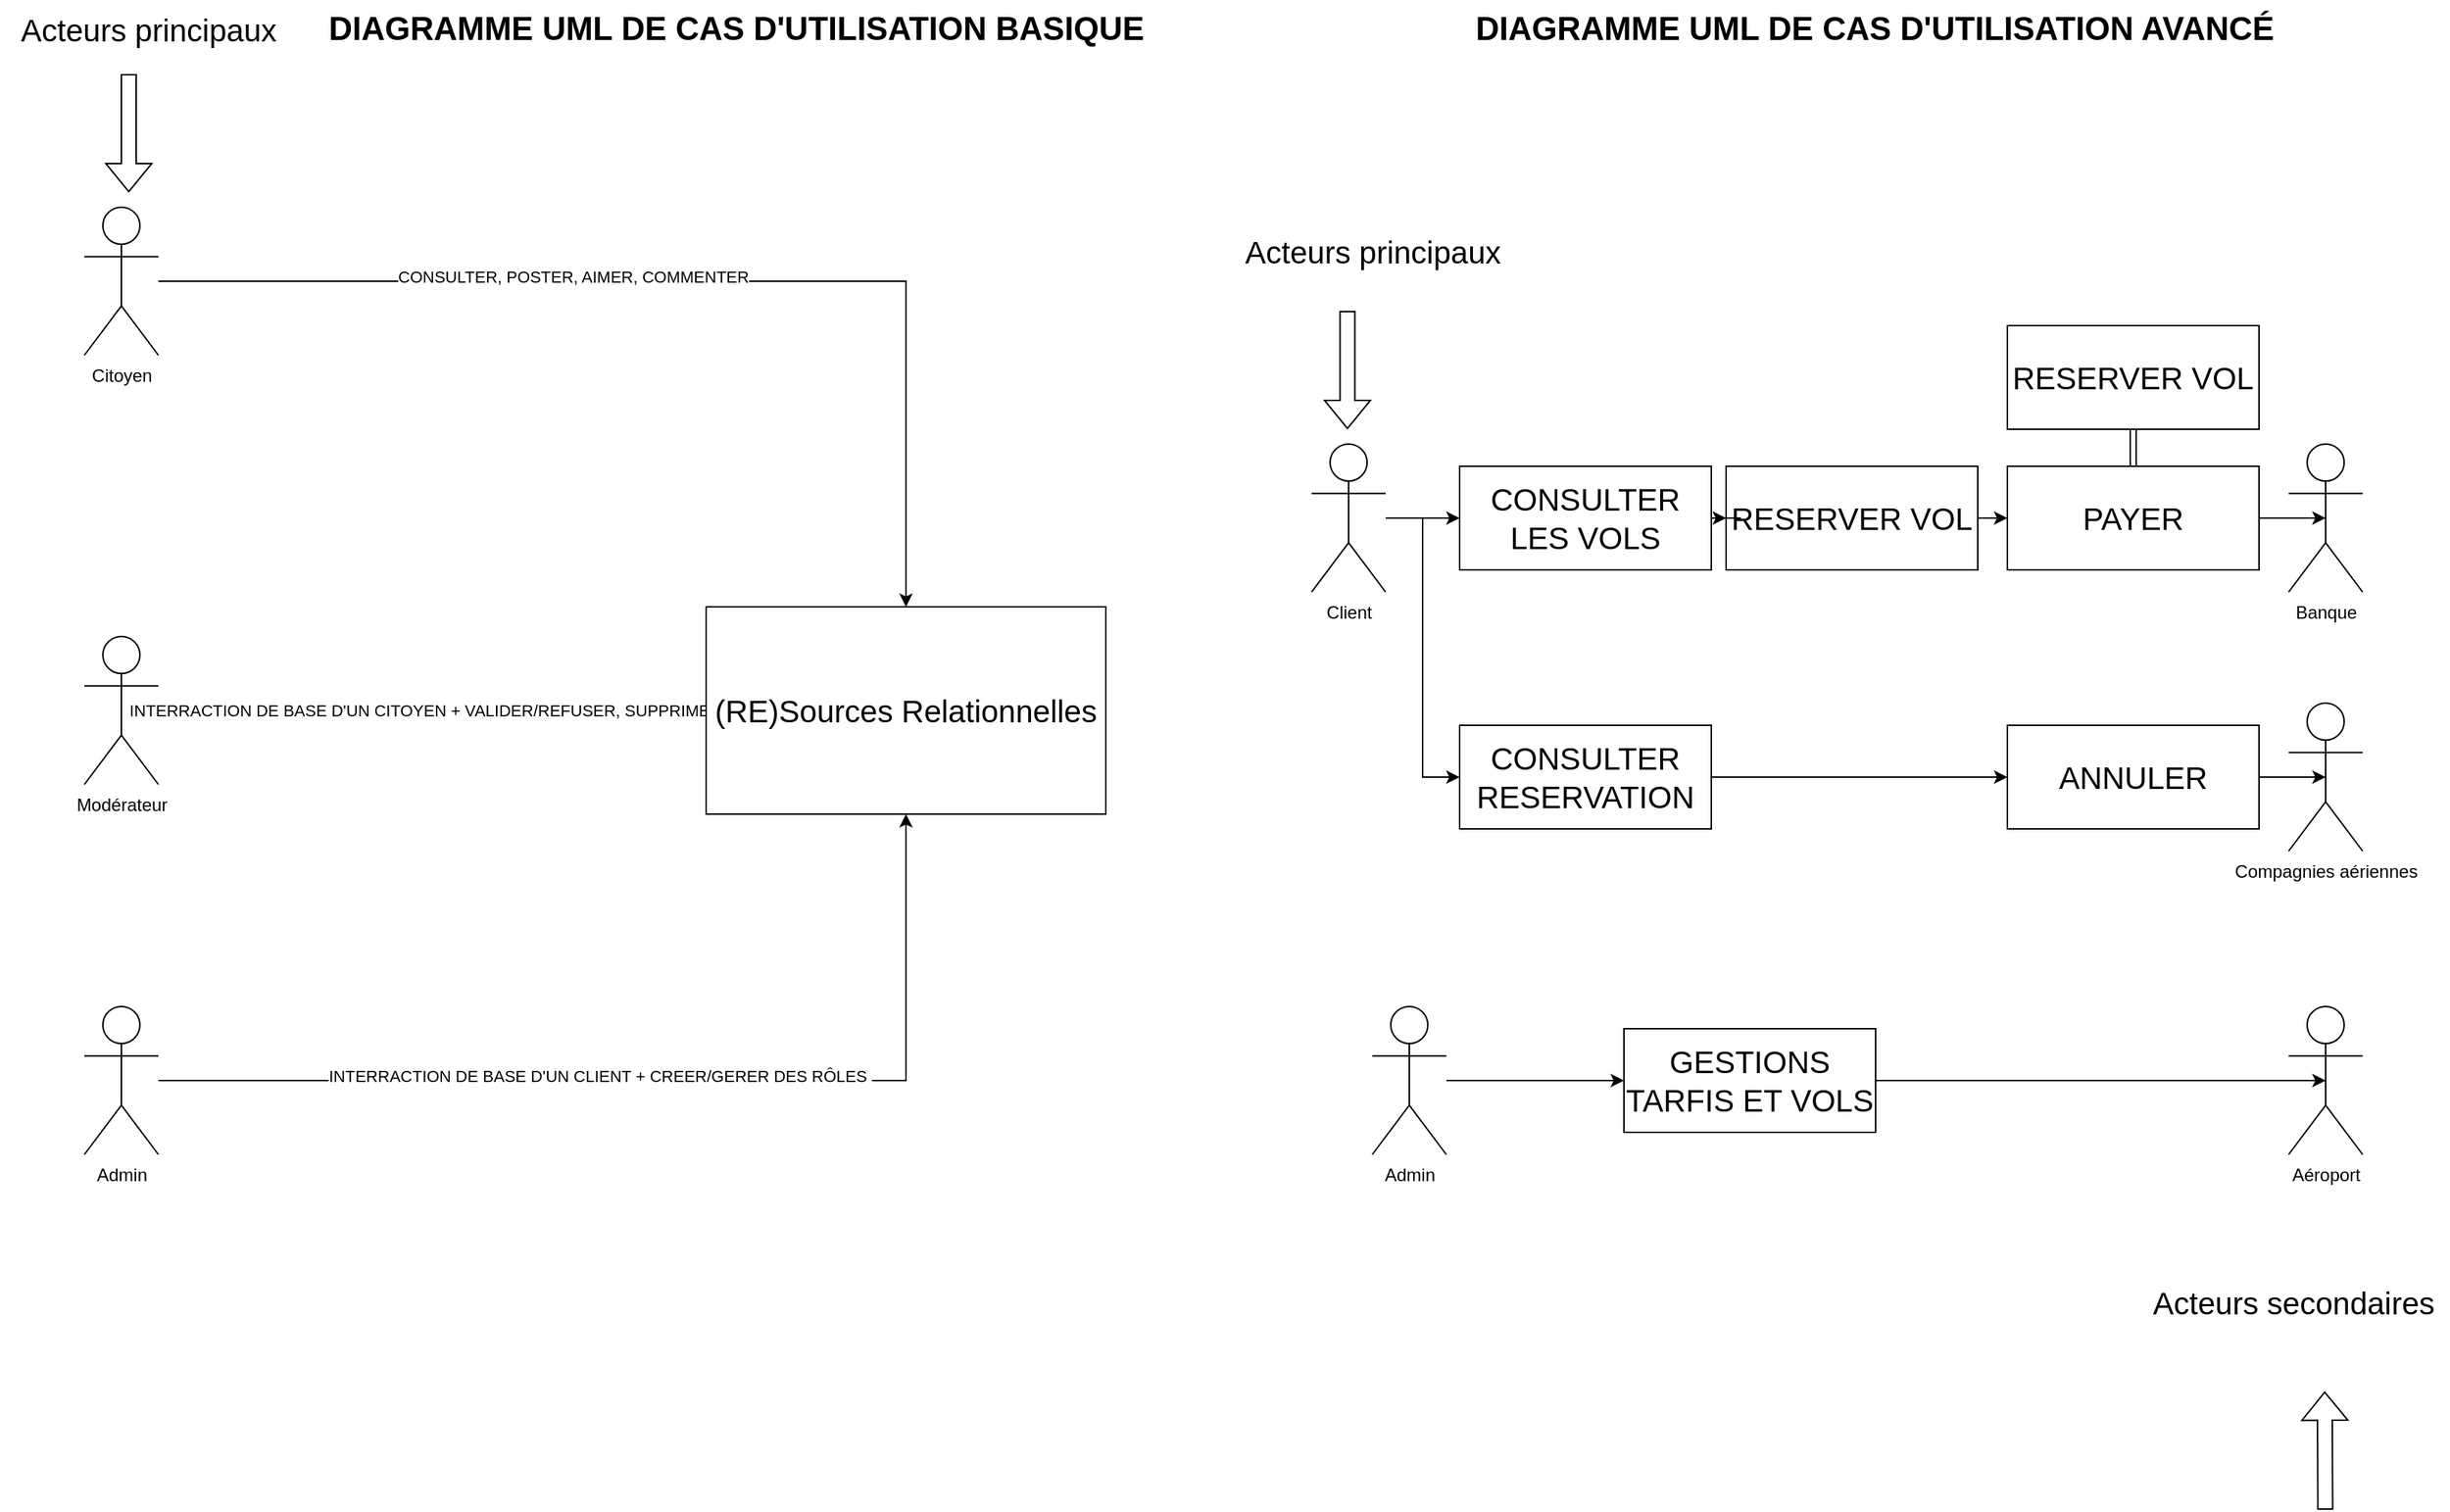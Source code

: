 <mxfile version="24.8.6">
  <diagram name="Page-1" id="zoRyePCLWCkBZ6lvj27e">
    <mxGraphModel dx="2295" dy="894" grid="1" gridSize="10" guides="1" tooltips="1" connect="1" arrows="1" fold="1" page="1" pageScale="1" pageWidth="827" pageHeight="1169" math="0" shadow="0">
      <root>
        <mxCell id="0" />
        <mxCell id="1" parent="0" />
        <mxCell id="dtdurNBQ_DAi3Z7kSiJ7-11" style="edgeStyle=orthogonalEdgeStyle;rounded=0;orthogonalLoop=1;jettySize=auto;html=1;" parent="1" source="dtdurNBQ_DAi3Z7kSiJ7-1" target="dtdurNBQ_DAi3Z7kSiJ7-8" edge="1">
          <mxGeometry relative="1" as="geometry" />
        </mxCell>
        <mxCell id="dtdurNBQ_DAi3Z7kSiJ7-12" value="INTERRACTION DE BASE D&#39;UN CITOYEN + VALIDER/REFUSER, SUPPRIMER" style="edgeLabel;html=1;align=center;verticalAlign=middle;resizable=0;points=[];" parent="dtdurNBQ_DAi3Z7kSiJ7-11" vertex="1" connectable="0">
          <mxGeometry x="0.221" y="3" relative="1" as="geometry">
            <mxPoint x="-46" y="3" as="offset" />
          </mxGeometry>
        </mxCell>
        <mxCell id="dtdurNBQ_DAi3Z7kSiJ7-1" value="Modérateur" style="shape=umlActor;verticalLabelPosition=bottom;verticalAlign=top;html=1;" parent="1" vertex="1">
          <mxGeometry x="-770" y="450" width="50" height="100" as="geometry" />
        </mxCell>
        <mxCell id="dtdurNBQ_DAi3Z7kSiJ7-9" style="edgeStyle=orthogonalEdgeStyle;rounded=0;orthogonalLoop=1;jettySize=auto;html=1;" parent="1" source="dtdurNBQ_DAi3Z7kSiJ7-3" target="dtdurNBQ_DAi3Z7kSiJ7-8" edge="1">
          <mxGeometry relative="1" as="geometry" />
        </mxCell>
        <mxCell id="dtdurNBQ_DAi3Z7kSiJ7-10" value="CONSULTER, POSTER, AIMER, COMMENTER" style="edgeLabel;html=1;align=center;verticalAlign=middle;resizable=0;points=[];" parent="dtdurNBQ_DAi3Z7kSiJ7-9" vertex="1" connectable="0">
          <mxGeometry x="-0.227" y="3" relative="1" as="geometry">
            <mxPoint as="offset" />
          </mxGeometry>
        </mxCell>
        <mxCell id="dtdurNBQ_DAi3Z7kSiJ7-3" value="Citoyen" style="shape=umlActor;verticalLabelPosition=bottom;verticalAlign=top;html=1;" parent="1" vertex="1">
          <mxGeometry x="-770" y="160" width="50" height="100" as="geometry" />
        </mxCell>
        <mxCell id="dtdurNBQ_DAi3Z7kSiJ7-13" style="edgeStyle=orthogonalEdgeStyle;rounded=0;orthogonalLoop=1;jettySize=auto;html=1;entryX=0.5;entryY=1;entryDx=0;entryDy=0;" parent="1" source="dtdurNBQ_DAi3Z7kSiJ7-6" target="dtdurNBQ_DAi3Z7kSiJ7-8" edge="1">
          <mxGeometry relative="1" as="geometry" />
        </mxCell>
        <mxCell id="dtdurNBQ_DAi3Z7kSiJ7-14" value="INTERRACTION DE BASE D&#39;UN CLIENT + CREER/GERER DES RÔLES&amp;nbsp;" style="edgeLabel;html=1;align=center;verticalAlign=middle;resizable=0;points=[];" parent="dtdurNBQ_DAi3Z7kSiJ7-13" vertex="1" connectable="0">
          <mxGeometry x="-0.131" y="3" relative="1" as="geometry">
            <mxPoint as="offset" />
          </mxGeometry>
        </mxCell>
        <mxCell id="dtdurNBQ_DAi3Z7kSiJ7-6" value="Admin" style="shape=umlActor;verticalLabelPosition=bottom;verticalAlign=top;html=1;" parent="1" vertex="1">
          <mxGeometry x="-770" y="700" width="50" height="100" as="geometry" />
        </mxCell>
        <mxCell id="dtdurNBQ_DAi3Z7kSiJ7-8" value="&lt;font style=&quot;font-size: 21px;&quot;&gt;(RE)Sources Relationnelles&lt;/font&gt;" style="html=1;whiteSpace=wrap;" parent="1" vertex="1">
          <mxGeometry x="-350" y="430" width="270" height="140" as="geometry" />
        </mxCell>
        <mxCell id="NL56TAjv4K6ai3-FwbVn-5" value="&lt;font style=&quot;font-size: 21px;&quot;&gt;Acteurs principaux&lt;/font&gt;" style="text;html=1;align=center;verticalAlign=middle;resizable=0;points=[];autosize=1;strokeColor=none;fillColor=none;" parent="1" vertex="1">
          <mxGeometry x="-827" y="20" width="200" height="40" as="geometry" />
        </mxCell>
        <mxCell id="NL56TAjv4K6ai3-FwbVn-6" value="" style="shape=flexArrow;endArrow=classic;html=1;rounded=0;" parent="1" edge="1">
          <mxGeometry width="50" height="50" relative="1" as="geometry">
            <mxPoint x="-740" y="70" as="sourcePoint" />
            <mxPoint x="-740" y="150" as="targetPoint" />
          </mxGeometry>
        </mxCell>
        <mxCell id="NL56TAjv4K6ai3-FwbVn-7" value="&lt;font style=&quot;font-size: 22px;&quot;&gt;&lt;b&gt;DIAGRAMME UML DE CAS D&#39;UTILISATION BASIQUE&lt;/b&gt;&lt;/font&gt;" style="text;html=1;align=center;verticalAlign=middle;resizable=0;points=[];autosize=1;strokeColor=none;fillColor=none;" parent="1" vertex="1">
          <mxGeometry x="-615" y="20" width="570" height="40" as="geometry" />
        </mxCell>
        <mxCell id="NL56TAjv4K6ai3-FwbVn-32" style="edgeStyle=orthogonalEdgeStyle;rounded=0;orthogonalLoop=1;jettySize=auto;html=1;" parent="1" source="NL56TAjv4K6ai3-FwbVn-17" target="NL56TAjv4K6ai3-FwbVn-31" edge="1">
          <mxGeometry relative="1" as="geometry" />
        </mxCell>
        <mxCell id="NL56TAjv4K6ai3-FwbVn-55" style="edgeStyle=orthogonalEdgeStyle;rounded=0;orthogonalLoop=1;jettySize=auto;html=1;entryX=0;entryY=0.5;entryDx=0;entryDy=0;" parent="1" source="NL56TAjv4K6ai3-FwbVn-17" target="NL56TAjv4K6ai3-FwbVn-54" edge="1">
          <mxGeometry relative="1" as="geometry" />
        </mxCell>
        <mxCell id="NL56TAjv4K6ai3-FwbVn-17" value="Client" style="shape=umlActor;verticalLabelPosition=bottom;verticalAlign=top;html=1;" parent="1" vertex="1">
          <mxGeometry x="59" y="320" width="50" height="100" as="geometry" />
        </mxCell>
        <mxCell id="NL56TAjv4K6ai3-FwbVn-47" style="edgeStyle=orthogonalEdgeStyle;rounded=0;orthogonalLoop=1;jettySize=auto;html=1;entryX=0;entryY=0.5;entryDx=0;entryDy=0;" parent="1" source="NL56TAjv4K6ai3-FwbVn-20" target="NL56TAjv4K6ai3-FwbVn-46" edge="1">
          <mxGeometry relative="1" as="geometry" />
        </mxCell>
        <mxCell id="NL56TAjv4K6ai3-FwbVn-20" value="Admin" style="shape=umlActor;verticalLabelPosition=bottom;verticalAlign=top;html=1;" parent="1" vertex="1">
          <mxGeometry x="100" y="700" width="50" height="100" as="geometry" />
        </mxCell>
        <mxCell id="NL56TAjv4K6ai3-FwbVn-22" value="Banque" style="shape=umlActor;verticalLabelPosition=bottom;verticalAlign=top;html=1;" parent="1" vertex="1">
          <mxGeometry x="719" y="320" width="50" height="100" as="geometry" />
        </mxCell>
        <mxCell id="NL56TAjv4K6ai3-FwbVn-23" value="Aéroport" style="shape=umlActor;verticalLabelPosition=bottom;verticalAlign=top;html=1;" parent="1" vertex="1">
          <mxGeometry x="719" y="700" width="50" height="100" as="geometry" />
        </mxCell>
        <mxCell id="NL56TAjv4K6ai3-FwbVn-24" value="Compagnies aériennes" style="shape=umlActor;verticalLabelPosition=bottom;verticalAlign=top;html=1;" parent="1" vertex="1">
          <mxGeometry x="719" y="495" width="50" height="100" as="geometry" />
        </mxCell>
        <mxCell id="NL56TAjv4K6ai3-FwbVn-26" value="&lt;font style=&quot;font-size: 21px;&quot;&gt;Acteurs principaux&lt;/font&gt;" style="text;html=1;align=center;verticalAlign=middle;resizable=0;points=[];autosize=1;strokeColor=none;fillColor=none;" parent="1" vertex="1">
          <mxGeometry y="170" width="200" height="40" as="geometry" />
        </mxCell>
        <mxCell id="NL56TAjv4K6ai3-FwbVn-27" value="" style="shape=flexArrow;endArrow=classic;html=1;rounded=0;" parent="1" edge="1">
          <mxGeometry width="50" height="50" relative="1" as="geometry">
            <mxPoint x="83.23" y="230" as="sourcePoint" />
            <mxPoint x="83.23" y="310" as="targetPoint" />
          </mxGeometry>
        </mxCell>
        <mxCell id="NL56TAjv4K6ai3-FwbVn-28" value="&lt;font style=&quot;font-size: 22px;&quot;&gt;&lt;b&gt;DIAGRAMME UML DE CAS D&#39;UTILISATION AVANCÉ&lt;/b&gt;&lt;/font&gt;" style="text;html=1;align=center;verticalAlign=middle;resizable=0;points=[];autosize=1;strokeColor=none;fillColor=none;" parent="1" vertex="1">
          <mxGeometry x="159" y="20" width="560" height="40" as="geometry" />
        </mxCell>
        <mxCell id="NL56TAjv4K6ai3-FwbVn-38" style="edgeStyle=orthogonalEdgeStyle;rounded=0;orthogonalLoop=1;jettySize=auto;html=1;" parent="1" source="NL56TAjv4K6ai3-FwbVn-29" target="NL56TAjv4K6ai3-FwbVn-36" edge="1">
          <mxGeometry relative="1" as="geometry" />
        </mxCell>
        <mxCell id="NL56TAjv4K6ai3-FwbVn-29" value="&lt;span style=&quot;font-size: 21px;&quot;&gt;RESERVER VOL&lt;/span&gt;" style="html=1;whiteSpace=wrap;" parent="1" vertex="1">
          <mxGeometry x="339" y="335" width="170" height="70" as="geometry" />
        </mxCell>
        <mxCell id="NL56TAjv4K6ai3-FwbVn-33" style="edgeStyle=orthogonalEdgeStyle;rounded=0;orthogonalLoop=1;jettySize=auto;html=1;entryX=0;entryY=0.5;entryDx=0;entryDy=0;" parent="1" source="NL56TAjv4K6ai3-FwbVn-31" target="NL56TAjv4K6ai3-FwbVn-29" edge="1">
          <mxGeometry relative="1" as="geometry" />
        </mxCell>
        <mxCell id="NL56TAjv4K6ai3-FwbVn-31" value="&lt;span style=&quot;font-size: 21px;&quot;&gt;CONSULTER LES VOLS&lt;/span&gt;" style="html=1;whiteSpace=wrap;" parent="1" vertex="1">
          <mxGeometry x="159" y="335" width="170" height="70" as="geometry" />
        </mxCell>
        <mxCell id="NL56TAjv4K6ai3-FwbVn-45" style="edgeStyle=orthogonalEdgeStyle;rounded=0;orthogonalLoop=1;jettySize=auto;html=1;exitX=0.5;exitY=0;exitDx=0;exitDy=0;shape=link;" parent="1" source="NL56TAjv4K6ai3-FwbVn-36" target="NL56TAjv4K6ai3-FwbVn-44" edge="1">
          <mxGeometry relative="1" as="geometry" />
        </mxCell>
        <mxCell id="NL56TAjv4K6ai3-FwbVn-36" value="&lt;span style=&quot;font-size: 21px;&quot;&gt;PAYER&lt;/span&gt;" style="html=1;whiteSpace=wrap;" parent="1" vertex="1">
          <mxGeometry x="529" y="335" width="170" height="70" as="geometry" />
        </mxCell>
        <mxCell id="NL56TAjv4K6ai3-FwbVn-40" style="edgeStyle=orthogonalEdgeStyle;rounded=0;orthogonalLoop=1;jettySize=auto;html=1;exitX=1;exitY=0.5;exitDx=0;exitDy=0;entryX=0.5;entryY=0.5;entryDx=0;entryDy=0;entryPerimeter=0;" parent="1" source="NL56TAjv4K6ai3-FwbVn-36" target="NL56TAjv4K6ai3-FwbVn-22" edge="1">
          <mxGeometry relative="1" as="geometry" />
        </mxCell>
        <mxCell id="NL56TAjv4K6ai3-FwbVn-44" value="&lt;span style=&quot;font-size: 21px;&quot;&gt;RESERVER VOL&lt;/span&gt;" style="html=1;whiteSpace=wrap;" parent="1" vertex="1">
          <mxGeometry x="529" y="240" width="170" height="70" as="geometry" />
        </mxCell>
        <mxCell id="NL56TAjv4K6ai3-FwbVn-46" value="&lt;span style=&quot;font-size: 21px;&quot;&gt;GESTIONS TARFIS ET VOLS&lt;/span&gt;" style="html=1;whiteSpace=wrap;" parent="1" vertex="1">
          <mxGeometry x="270" y="715" width="170" height="70" as="geometry" />
        </mxCell>
        <mxCell id="NL56TAjv4K6ai3-FwbVn-48" style="edgeStyle=orthogonalEdgeStyle;rounded=0;orthogonalLoop=1;jettySize=auto;html=1;entryX=0.5;entryY=0.5;entryDx=0;entryDy=0;entryPerimeter=0;" parent="1" source="NL56TAjv4K6ai3-FwbVn-46" target="NL56TAjv4K6ai3-FwbVn-23" edge="1">
          <mxGeometry relative="1" as="geometry" />
        </mxCell>
        <mxCell id="NL56TAjv4K6ai3-FwbVn-49" value="&lt;font style=&quot;font-size: 21px;&quot;&gt;Acteurs secondaires&lt;/font&gt;" style="text;html=1;align=center;verticalAlign=middle;resizable=0;points=[];autosize=1;strokeColor=none;fillColor=none;" parent="1" vertex="1">
          <mxGeometry x="617" y="880" width="210" height="40" as="geometry" />
        </mxCell>
        <mxCell id="NL56TAjv4K6ai3-FwbVn-51" value="" style="shape=flexArrow;endArrow=classic;html=1;rounded=0;" parent="1" edge="1">
          <mxGeometry width="50" height="50" relative="1" as="geometry">
            <mxPoint x="743.76" y="1040" as="sourcePoint" />
            <mxPoint x="743.38" y="960" as="targetPoint" />
          </mxGeometry>
        </mxCell>
        <mxCell id="NL56TAjv4K6ai3-FwbVn-52" value="&lt;span style=&quot;font-size: 21px;&quot;&gt;ANNULER&lt;/span&gt;" style="html=1;whiteSpace=wrap;" parent="1" vertex="1">
          <mxGeometry x="529" y="510" width="170" height="70" as="geometry" />
        </mxCell>
        <mxCell id="NL56TAjv4K6ai3-FwbVn-56" style="edgeStyle=orthogonalEdgeStyle;rounded=0;orthogonalLoop=1;jettySize=auto;html=1;" parent="1" source="NL56TAjv4K6ai3-FwbVn-54" target="NL56TAjv4K6ai3-FwbVn-52" edge="1">
          <mxGeometry relative="1" as="geometry" />
        </mxCell>
        <mxCell id="NL56TAjv4K6ai3-FwbVn-54" value="&lt;span style=&quot;font-size: 21px;&quot;&gt;CONSULTER RESERVATION&lt;/span&gt;" style="html=1;whiteSpace=wrap;" parent="1" vertex="1">
          <mxGeometry x="159" y="510" width="170" height="70" as="geometry" />
        </mxCell>
        <mxCell id="NL56TAjv4K6ai3-FwbVn-57" style="edgeStyle=orthogonalEdgeStyle;rounded=0;orthogonalLoop=1;jettySize=auto;html=1;entryX=0.5;entryY=0.5;entryDx=0;entryDy=0;entryPerimeter=0;" parent="1" source="NL56TAjv4K6ai3-FwbVn-52" target="NL56TAjv4K6ai3-FwbVn-24" edge="1">
          <mxGeometry relative="1" as="geometry" />
        </mxCell>
      </root>
    </mxGraphModel>
  </diagram>
</mxfile>
